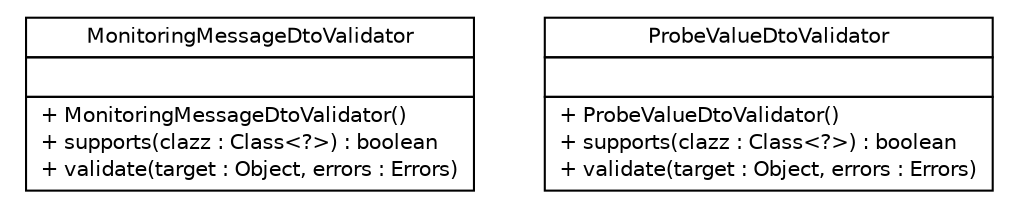 #!/usr/local/bin/dot
#
# Class diagram 
# Generated by UMLGraph version 5.1 (http://www.umlgraph.org/)
#

digraph G {
	edge [fontname="Helvetica",fontsize=10,labelfontname="Helvetica",labelfontsize=10];
	node [fontname="Helvetica",fontsize=10,shape=plaintext];
	nodesep=0.25;
	ranksep=0.5;
	// net.sereneproject.collector.validation.MonitoringMessageDtoValidator
	c60 [label=<<table title="net.sereneproject.collector.validation.MonitoringMessageDtoValidator" border="0" cellborder="1" cellspacing="0" cellpadding="2" port="p" href="./MonitoringMessageDtoValidator.html">
		<tr><td><table border="0" cellspacing="0" cellpadding="1">
<tr><td align="center" balign="center"> MonitoringMessageDtoValidator </td></tr>
		</table></td></tr>
		<tr><td><table border="0" cellspacing="0" cellpadding="1">
<tr><td align="left" balign="left">  </td></tr>
		</table></td></tr>
		<tr><td><table border="0" cellspacing="0" cellpadding="1">
<tr><td align="left" balign="left"> + MonitoringMessageDtoValidator() </td></tr>
<tr><td align="left" balign="left"> + supports(clazz : Class&lt;?&gt;) : boolean </td></tr>
<tr><td align="left" balign="left"> + validate(target : Object, errors : Errors) </td></tr>
		</table></td></tr>
		</table>>, fontname="Helvetica", fontcolor="black", fontsize=10.0];
	// net.sereneproject.collector.validation.ProbeValueDtoValidator
	c61 [label=<<table title="net.sereneproject.collector.validation.ProbeValueDtoValidator" border="0" cellborder="1" cellspacing="0" cellpadding="2" port="p" href="./ProbeValueDtoValidator.html">
		<tr><td><table border="0" cellspacing="0" cellpadding="1">
<tr><td align="center" balign="center"> ProbeValueDtoValidator </td></tr>
		</table></td></tr>
		<tr><td><table border="0" cellspacing="0" cellpadding="1">
<tr><td align="left" balign="left">  </td></tr>
		</table></td></tr>
		<tr><td><table border="0" cellspacing="0" cellpadding="1">
<tr><td align="left" balign="left"> + ProbeValueDtoValidator() </td></tr>
<tr><td align="left" balign="left"> + supports(clazz : Class&lt;?&gt;) : boolean </td></tr>
<tr><td align="left" balign="left"> + validate(target : Object, errors : Errors) </td></tr>
		</table></td></tr>
		</table>>, fontname="Helvetica", fontcolor="black", fontsize=10.0];
}

